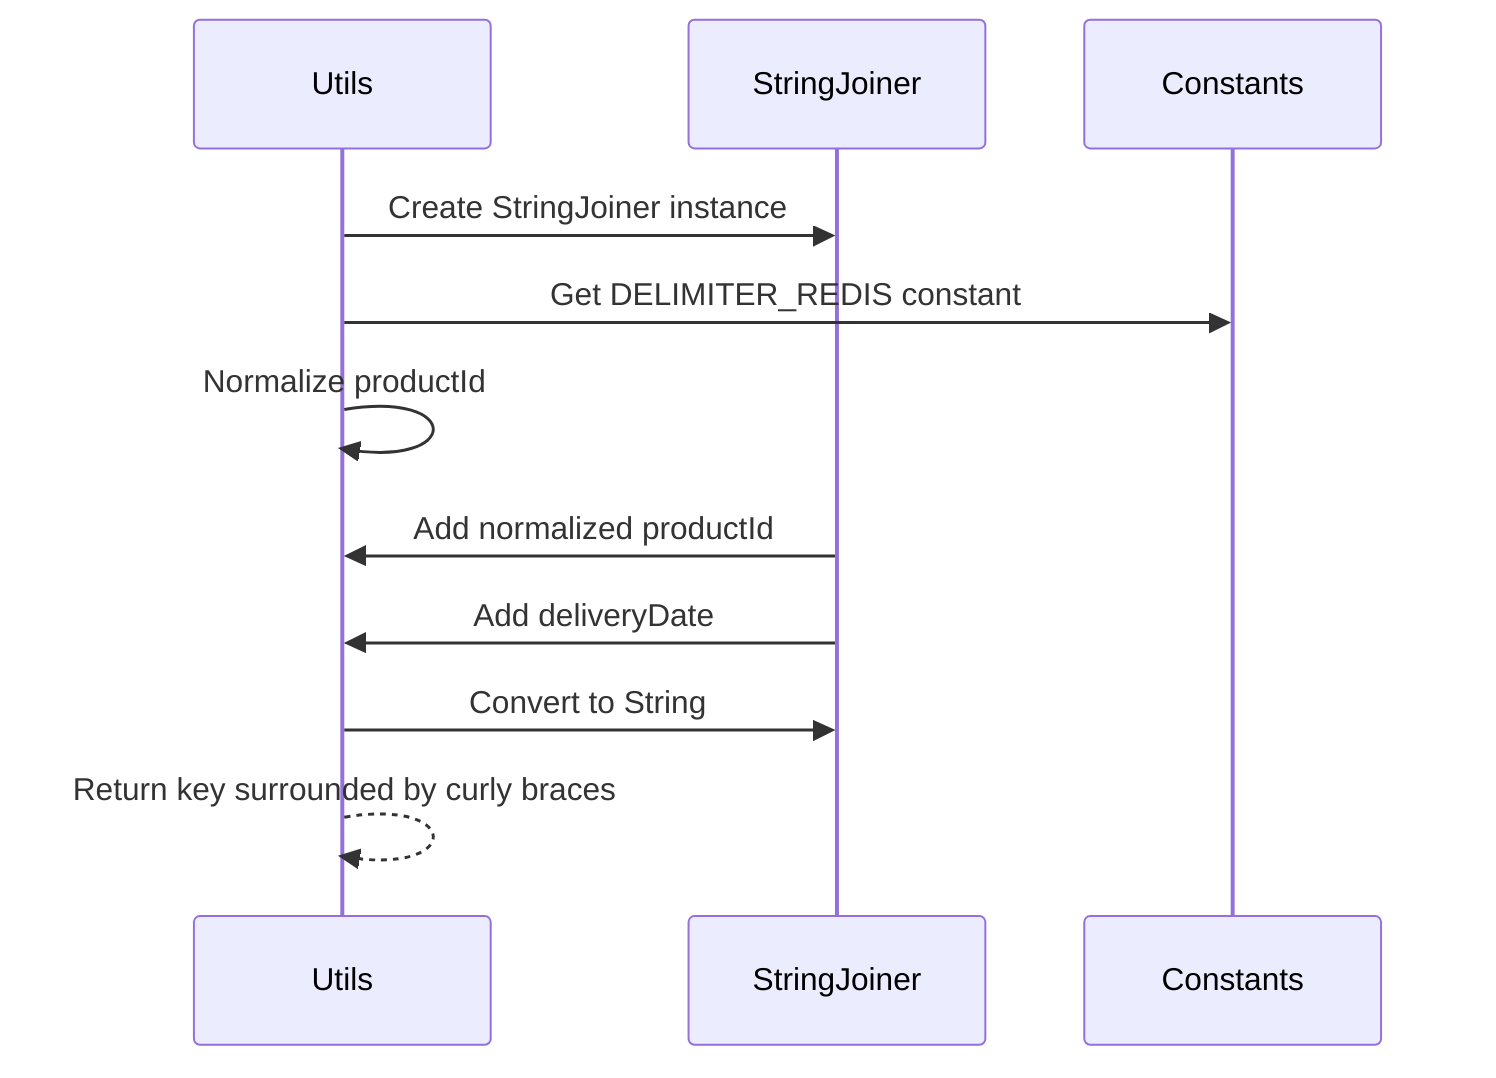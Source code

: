 sequenceDiagram
    participant Utils
    participant StringJoiner
    participant Constants
    
    Utils->>StringJoiner: Create StringJoiner instance
    Utils->>Constants: Get DELIMITER_REDIS constant
    Utils->>Utils: Normalize productId
    StringJoiner->>Utils: Add normalized productId
    StringJoiner->>Utils: Add deliveryDate
    Utils->>StringJoiner: Convert to String
    Utils-->>Utils: Return key surrounded by curly braces